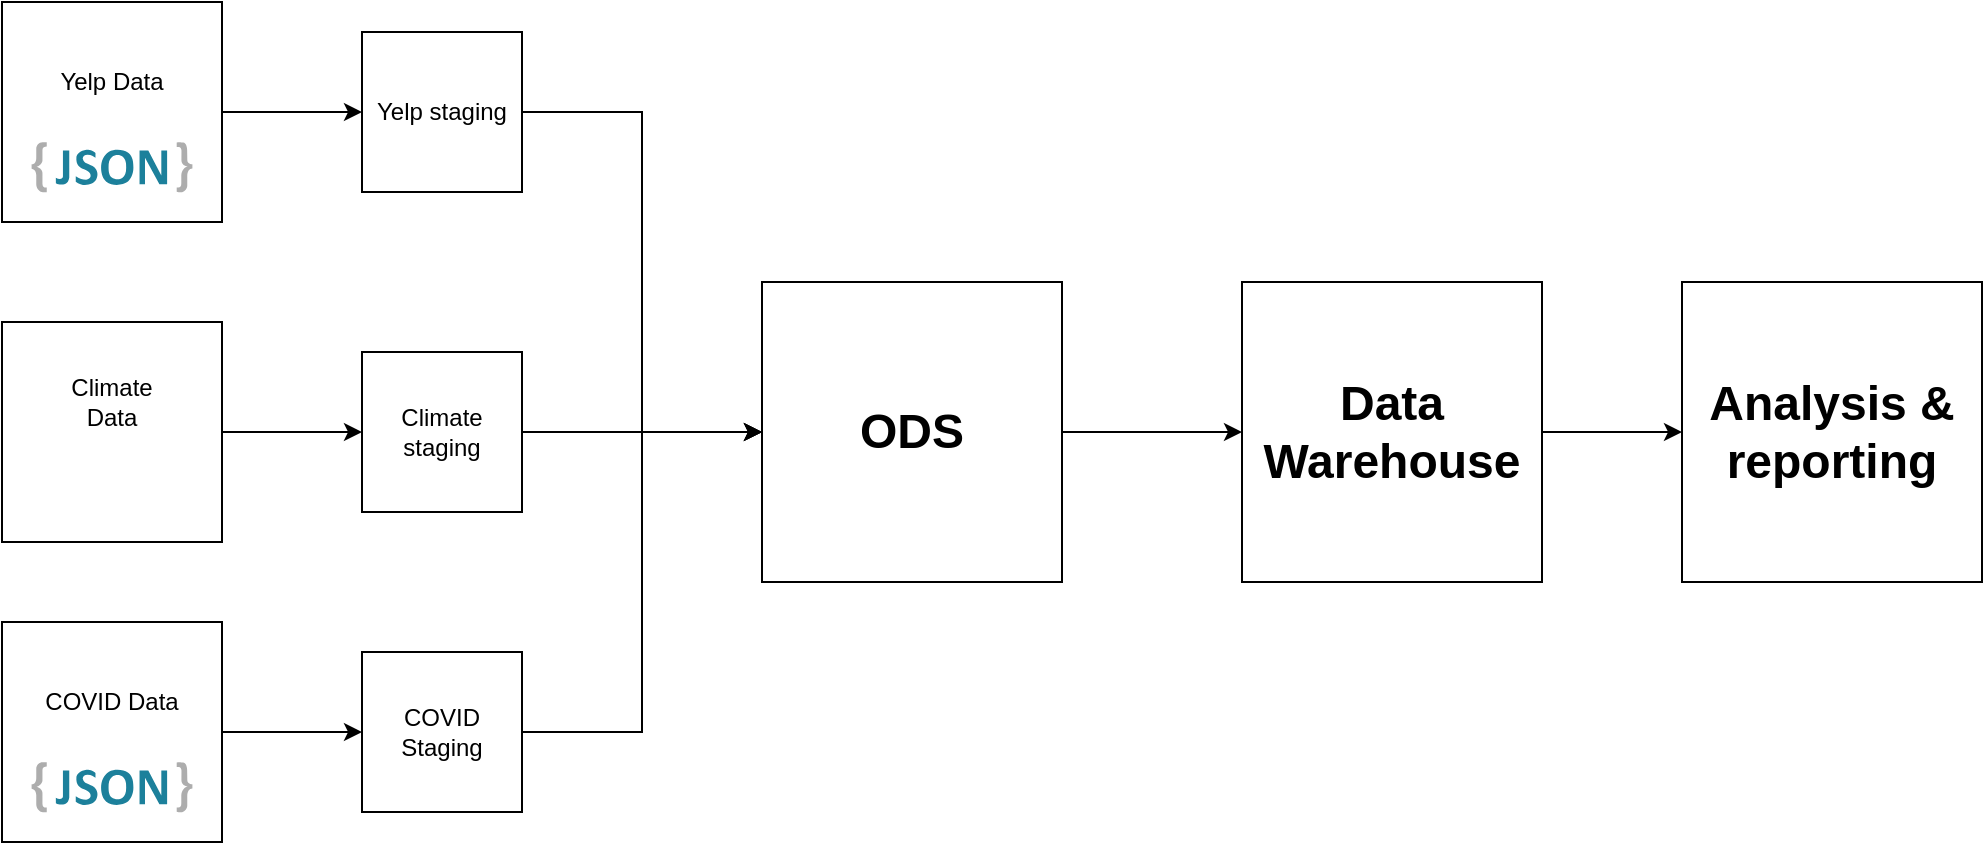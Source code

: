 <mxfile version="14.6.13" type="github">
  <diagram id="gy8ISvJgCRDPJz9u742e" name="Page-1">
    <mxGraphModel dx="1426" dy="794" grid="1" gridSize="10" guides="1" tooltips="1" connect="1" arrows="1" fold="1" page="1" pageScale="1" pageWidth="1200" pageHeight="1600" math="0" shadow="0">
      <root>
        <mxCell id="0" />
        <mxCell id="1" parent="0" />
        <mxCell id="W2_lLI5AKCCtcNdg7-G7-15" style="edgeStyle=orthogonalEdgeStyle;rounded=0;orthogonalLoop=1;jettySize=auto;html=1;entryX=0;entryY=0.5;entryDx=0;entryDy=0;" edge="1" parent="1" source="W2_lLI5AKCCtcNdg7-G7-3" target="W2_lLI5AKCCtcNdg7-G7-12">
          <mxGeometry relative="1" as="geometry" />
        </mxCell>
        <mxCell id="W2_lLI5AKCCtcNdg7-G7-3" value="" style="whiteSpace=wrap;html=1;aspect=fixed;" vertex="1" parent="1">
          <mxGeometry x="190" y="120" width="110" height="110" as="geometry" />
        </mxCell>
        <mxCell id="W2_lLI5AKCCtcNdg7-G7-2" value="" style="dashed=0;outlineConnect=0;html=1;align=center;labelPosition=center;verticalLabelPosition=bottom;verticalAlign=top;shape=mxgraph.weblogos.json_2" vertex="1" parent="1">
          <mxGeometry x="204.8" y="190" width="80.4" height="25.2" as="geometry" />
        </mxCell>
        <mxCell id="W2_lLI5AKCCtcNdg7-G7-4" value="Yelp Data" style="text;html=1;strokeColor=none;fillColor=none;align=center;verticalAlign=middle;whiteSpace=wrap;rounded=0;" vertex="1" parent="1">
          <mxGeometry x="210" y="150" width="70" height="20" as="geometry" />
        </mxCell>
        <mxCell id="W2_lLI5AKCCtcNdg7-G7-17" style="edgeStyle=orthogonalEdgeStyle;rounded=0;orthogonalLoop=1;jettySize=auto;html=1;" edge="1" parent="1" source="W2_lLI5AKCCtcNdg7-G7-5" target="W2_lLI5AKCCtcNdg7-G7-13">
          <mxGeometry relative="1" as="geometry" />
        </mxCell>
        <mxCell id="W2_lLI5AKCCtcNdg7-G7-5" value="" style="whiteSpace=wrap;html=1;aspect=fixed;" vertex="1" parent="1">
          <mxGeometry x="190" y="280" width="110" height="110" as="geometry" />
        </mxCell>
        <mxCell id="W2_lLI5AKCCtcNdg7-G7-7" value="Climate Data" style="text;html=1;strokeColor=none;fillColor=none;align=center;verticalAlign=middle;whiteSpace=wrap;rounded=0;" vertex="1" parent="1">
          <mxGeometry x="210" y="310" width="70" height="20" as="geometry" />
        </mxCell>
        <mxCell id="W2_lLI5AKCCtcNdg7-G7-8" value="" style="shape=image;html=1;verticalAlign=top;verticalLabelPosition=bottom;labelBackgroundColor=#ffffff;imageAspect=0;aspect=fixed;image=https://cdn3.iconfinder.com/data/icons/file-extension-vol-1/48/csv_file_database_extension_data-128.png" vertex="1" parent="1">
          <mxGeometry x="220" y="340" width="40" height="40" as="geometry" />
        </mxCell>
        <mxCell id="W2_lLI5AKCCtcNdg7-G7-18" style="edgeStyle=orthogonalEdgeStyle;rounded=0;orthogonalLoop=1;jettySize=auto;html=1;entryX=0;entryY=0.5;entryDx=0;entryDy=0;" edge="1" parent="1" source="W2_lLI5AKCCtcNdg7-G7-9" target="W2_lLI5AKCCtcNdg7-G7-14">
          <mxGeometry relative="1" as="geometry" />
        </mxCell>
        <mxCell id="W2_lLI5AKCCtcNdg7-G7-9" value="" style="whiteSpace=wrap;html=1;aspect=fixed;" vertex="1" parent="1">
          <mxGeometry x="190" y="430" width="110" height="110" as="geometry" />
        </mxCell>
        <mxCell id="W2_lLI5AKCCtcNdg7-G7-10" value="" style="dashed=0;outlineConnect=0;html=1;align=center;labelPosition=center;verticalLabelPosition=bottom;verticalAlign=top;shape=mxgraph.weblogos.json_2" vertex="1" parent="1">
          <mxGeometry x="204.8" y="500" width="80.4" height="25.2" as="geometry" />
        </mxCell>
        <mxCell id="W2_lLI5AKCCtcNdg7-G7-11" value="COVID Data" style="text;html=1;strokeColor=none;fillColor=none;align=center;verticalAlign=middle;whiteSpace=wrap;rounded=0;" vertex="1" parent="1">
          <mxGeometry x="210" y="460" width="70" height="20" as="geometry" />
        </mxCell>
        <mxCell id="W2_lLI5AKCCtcNdg7-G7-21" style="edgeStyle=orthogonalEdgeStyle;rounded=0;orthogonalLoop=1;jettySize=auto;html=1;entryX=0;entryY=0.5;entryDx=0;entryDy=0;" edge="1" parent="1" source="W2_lLI5AKCCtcNdg7-G7-12" target="W2_lLI5AKCCtcNdg7-G7-20">
          <mxGeometry relative="1" as="geometry" />
        </mxCell>
        <mxCell id="W2_lLI5AKCCtcNdg7-G7-12" value="Yelp staging" style="whiteSpace=wrap;html=1;aspect=fixed;" vertex="1" parent="1">
          <mxGeometry x="370" y="135" width="80" height="80" as="geometry" />
        </mxCell>
        <mxCell id="W2_lLI5AKCCtcNdg7-G7-22" style="edgeStyle=orthogonalEdgeStyle;rounded=0;orthogonalLoop=1;jettySize=auto;html=1;entryX=0;entryY=0.5;entryDx=0;entryDy=0;" edge="1" parent="1" source="W2_lLI5AKCCtcNdg7-G7-13" target="W2_lLI5AKCCtcNdg7-G7-20">
          <mxGeometry relative="1" as="geometry" />
        </mxCell>
        <mxCell id="W2_lLI5AKCCtcNdg7-G7-13" value="Climate staging" style="whiteSpace=wrap;html=1;aspect=fixed;" vertex="1" parent="1">
          <mxGeometry x="370" y="295" width="80" height="80" as="geometry" />
        </mxCell>
        <mxCell id="W2_lLI5AKCCtcNdg7-G7-23" style="edgeStyle=orthogonalEdgeStyle;rounded=0;orthogonalLoop=1;jettySize=auto;html=1;entryX=0;entryY=0.5;entryDx=0;entryDy=0;" edge="1" parent="1" source="W2_lLI5AKCCtcNdg7-G7-14" target="W2_lLI5AKCCtcNdg7-G7-20">
          <mxGeometry relative="1" as="geometry" />
        </mxCell>
        <mxCell id="W2_lLI5AKCCtcNdg7-G7-14" value="COVID Staging" style="whiteSpace=wrap;html=1;aspect=fixed;" vertex="1" parent="1">
          <mxGeometry x="370" y="445" width="80" height="80" as="geometry" />
        </mxCell>
        <mxCell id="W2_lLI5AKCCtcNdg7-G7-26" style="edgeStyle=orthogonalEdgeStyle;rounded=0;orthogonalLoop=1;jettySize=auto;html=1;entryX=0;entryY=0.5;entryDx=0;entryDy=0;" edge="1" parent="1" source="W2_lLI5AKCCtcNdg7-G7-20" target="W2_lLI5AKCCtcNdg7-G7-24">
          <mxGeometry relative="1" as="geometry" />
        </mxCell>
        <mxCell id="W2_lLI5AKCCtcNdg7-G7-20" value="&lt;font style=&quot;font-size: 24px&quot;&gt;&lt;b&gt;ODS&lt;/b&gt;&lt;/font&gt;" style="whiteSpace=wrap;html=1;aspect=fixed;" vertex="1" parent="1">
          <mxGeometry x="570" y="260" width="150" height="150" as="geometry" />
        </mxCell>
        <mxCell id="W2_lLI5AKCCtcNdg7-G7-27" style="edgeStyle=orthogonalEdgeStyle;rounded=0;orthogonalLoop=1;jettySize=auto;html=1;" edge="1" parent="1" source="W2_lLI5AKCCtcNdg7-G7-24" target="W2_lLI5AKCCtcNdg7-G7-25">
          <mxGeometry relative="1" as="geometry" />
        </mxCell>
        <mxCell id="W2_lLI5AKCCtcNdg7-G7-24" value="&lt;font style=&quot;font-size: 24px&quot;&gt;&lt;b&gt;Data Warehouse&lt;/b&gt;&lt;/font&gt;" style="whiteSpace=wrap;html=1;aspect=fixed;" vertex="1" parent="1">
          <mxGeometry x="810" y="260" width="150" height="150" as="geometry" />
        </mxCell>
        <mxCell id="W2_lLI5AKCCtcNdg7-G7-25" value="&lt;font style=&quot;font-size: 24px&quot;&gt;&lt;b&gt;Analysis &amp;amp; reporting&lt;/b&gt;&lt;/font&gt;" style="whiteSpace=wrap;html=1;aspect=fixed;" vertex="1" parent="1">
          <mxGeometry x="1030" y="260" width="150" height="150" as="geometry" />
        </mxCell>
      </root>
    </mxGraphModel>
  </diagram>
</mxfile>
